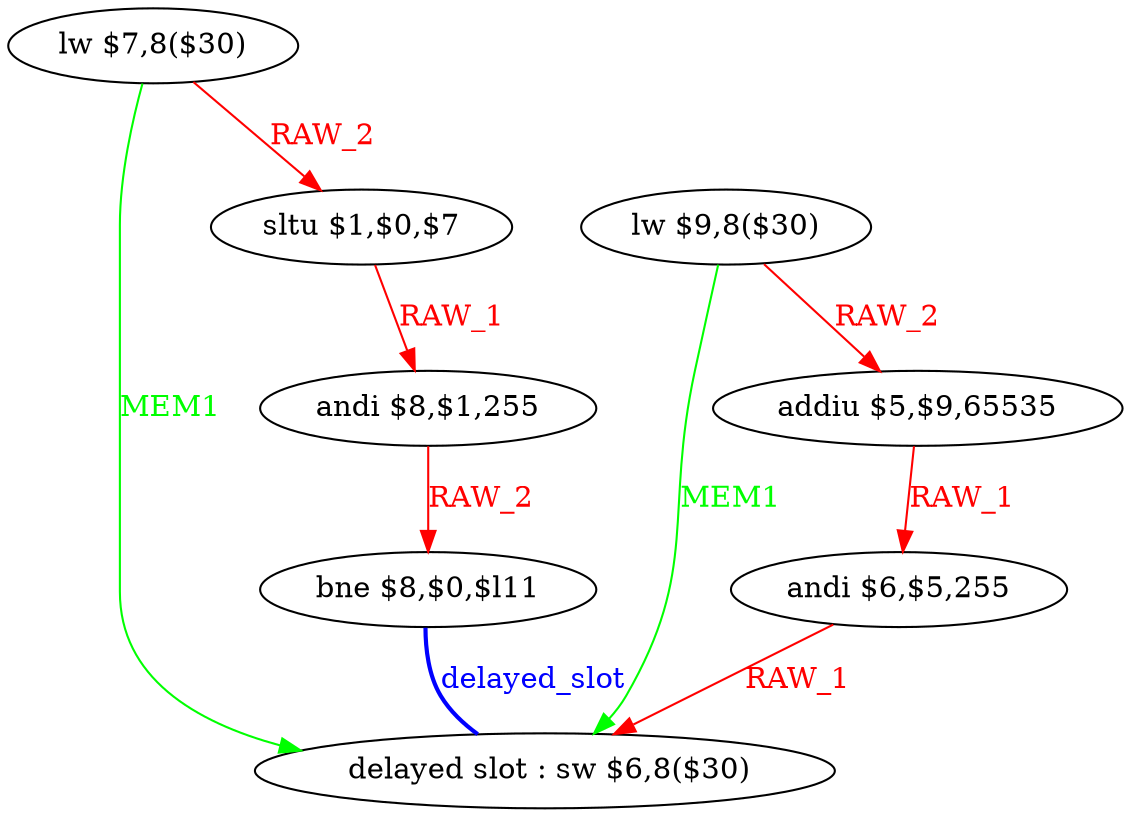 digraph G1 {
node [shape = ellipse];
i7 [label = " delayed slot : sw $6,8($30)"] ;
i6 ->  i7 [style = bold, dir= none, fontcolor = blue, color = blue, label= "delayed_slot"];
i6 [label = "bne $8,$0,$l11"] ;
i0 [label = "lw $7,8($30)"] ;
i0 ->  i2 [color = red, fontcolor = red, label= "RAW_2"];
i0 ->  i7 [color = green, fontcolor = green, label= "MEM1"];
i2 [label = "sltu $1,$0,$7"] ;
i2 ->  i3 [color = red, fontcolor = red, label= "RAW_1"];
i3 [label = "andi $8,$1,255"] ;
i3 ->  i6 [color = red, fontcolor = red, label= "RAW_2"];
i1 [label = "lw $9,8($30)"] ;
i1 ->  i4 [color = red, fontcolor = red, label= "RAW_2"];
i1 ->  i7 [color = green, fontcolor = green, label= "MEM1"];
i4 [label = "addiu $5,$9,65535"] ;
i4 ->  i5 [color = red, fontcolor = red, label= "RAW_1"];
i5 [label = "andi $6,$5,255"] ;
i5 ->  i7 [color = red, fontcolor = red, label= "RAW_1"];
}
